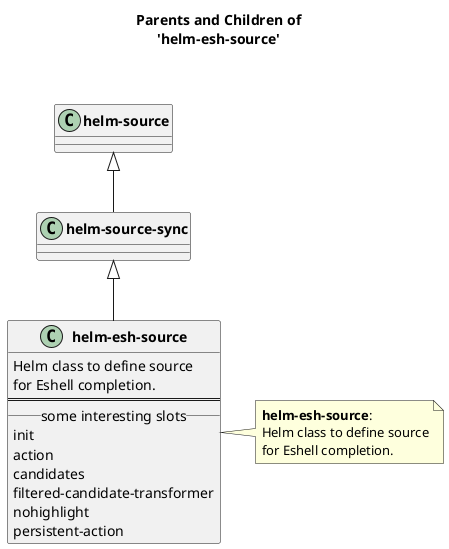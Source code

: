 @startuml
skinparam classFontStyle bold
skinparam captionFontStyle bold
title **Parents and Children of**\n**'helm-esh-source'**\n\n
"helm-source-sync" <|-- "helm-esh-source"
class "helm-source-sync"
"helm-source" <|-- "helm-source-sync"
class "helm-source"
class "helm-esh-source" {
	Helm class to define source
	for Eshell completion.
	==
	__ some interesting slots __
	init
	action
	candidates
	filtered-candidate-transformer
	nohighlight
	persistent-action
}
note right of "helm-esh-source"
	**helm-esh-source**:
	Helm class to define source
	for Eshell completion.
end note
@enduml
